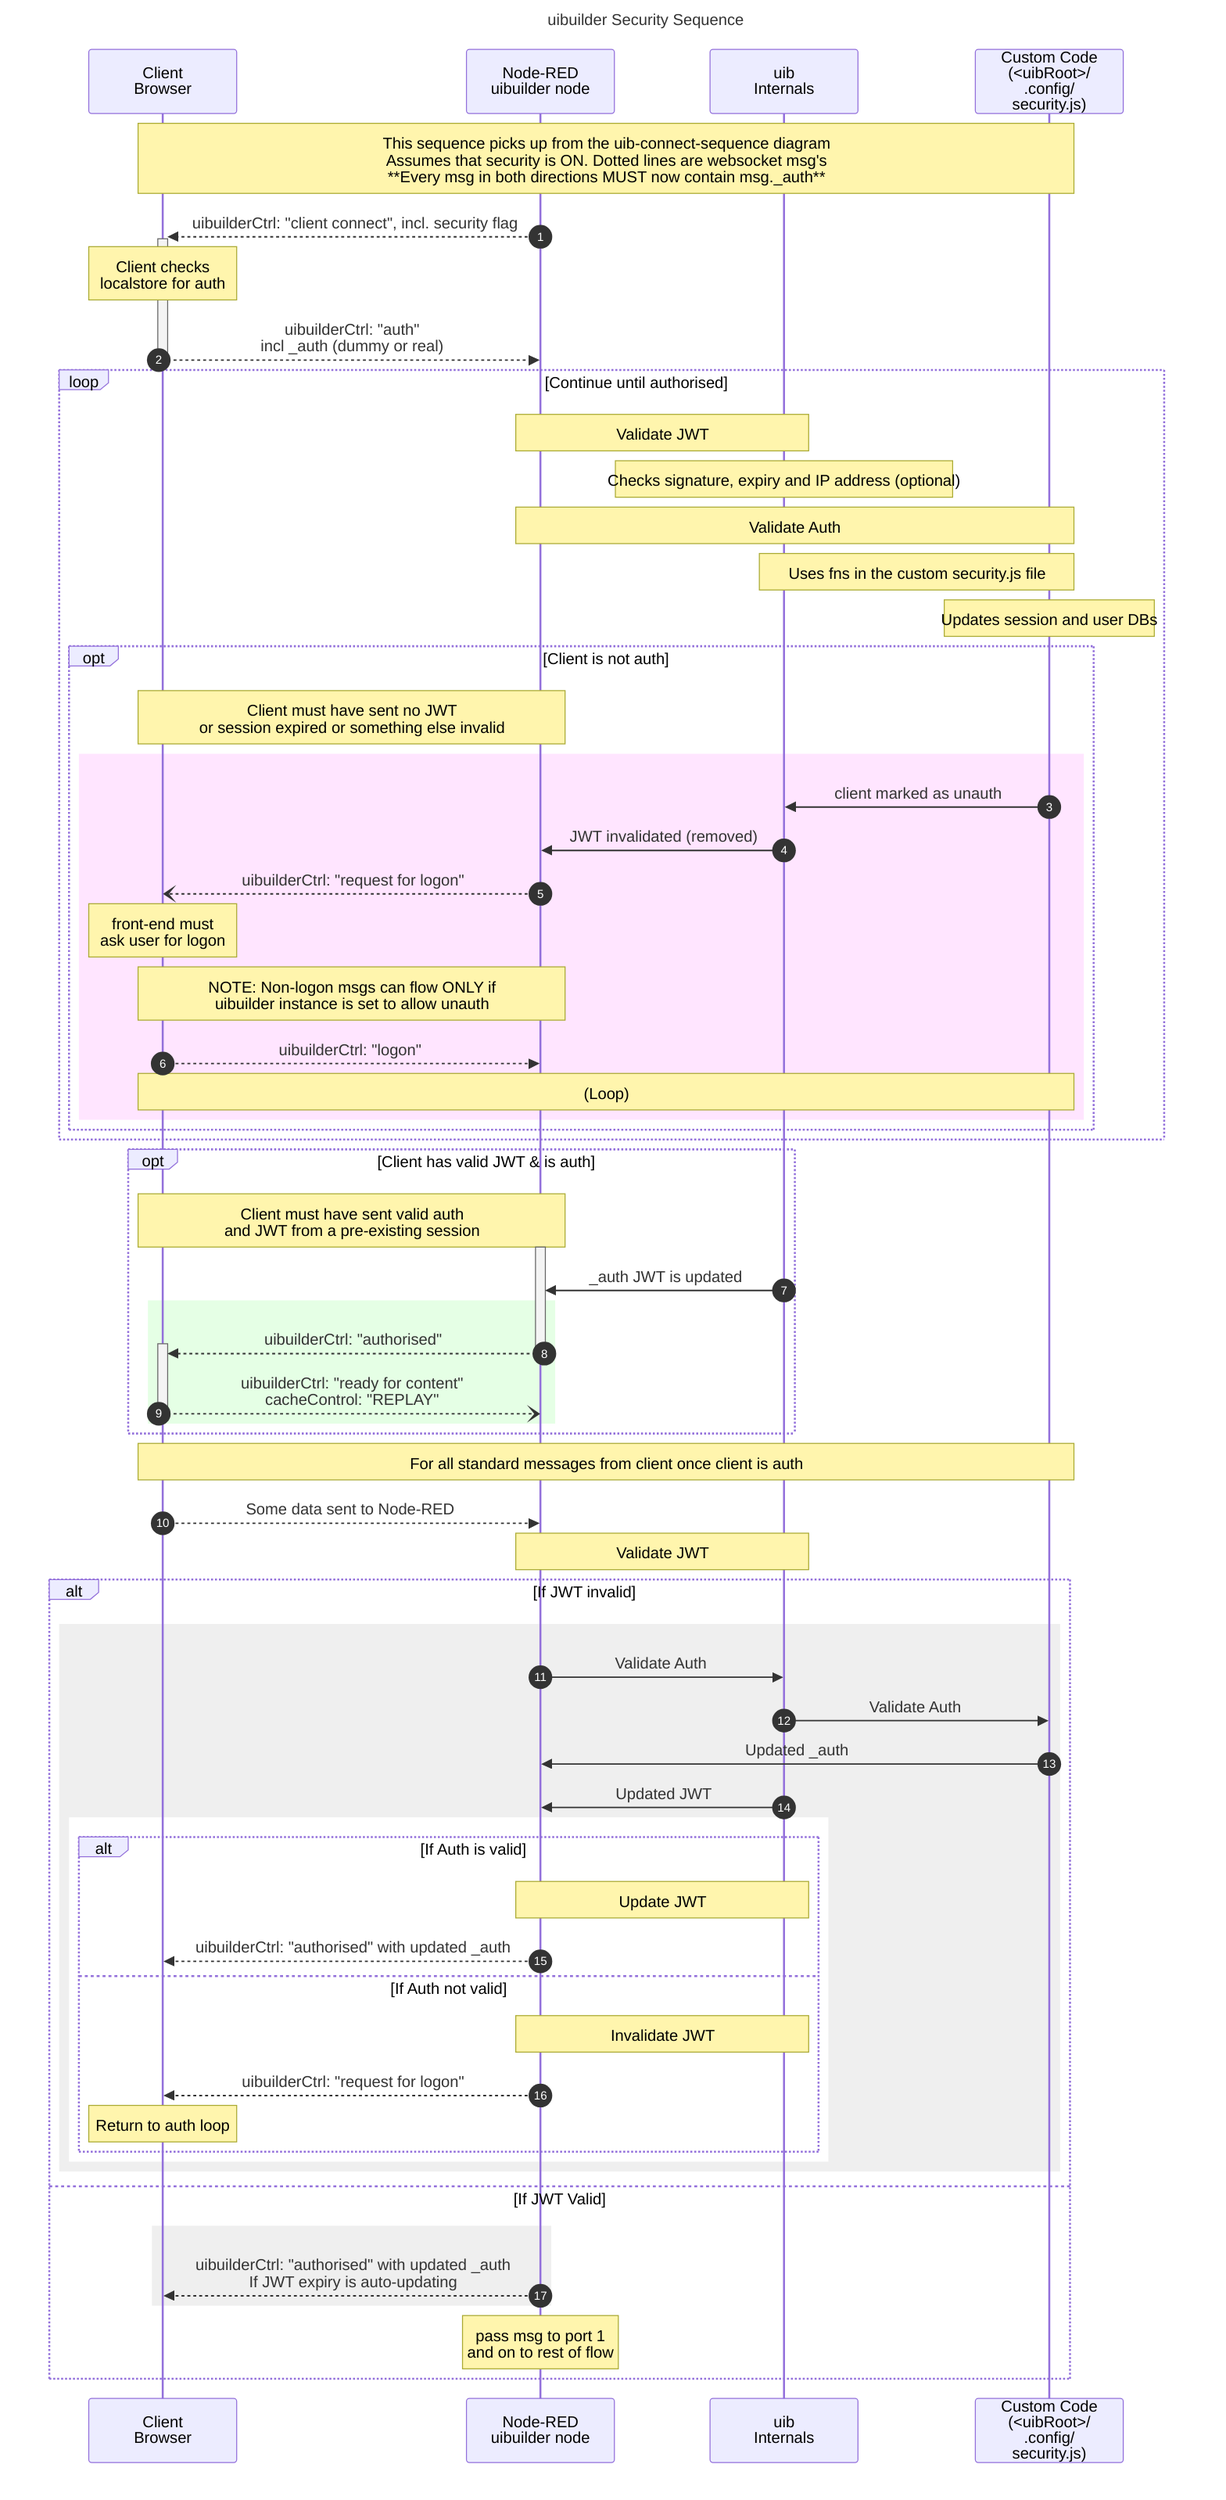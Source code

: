 sequenceDiagram
    %% https://mermaid-js.github.io/mermaid-live-editor/edit
    %% https://mermaid-js.github.io/mermaid/#/sequenceDiagram?id=syntax

    title: uibuilder Security Sequence

    participant client as Client <br> Browser
    participant NR as Node-RED <br> uibuilder node
    participant u as uib <br> Internals
    participant js as Custom Code <br>(<uibRoot>/<br>.config/<br>security.js)

    autonumber

    Note over client,js: This sequence picks up from the uib-connect-sequence diagram<br>Assumes that security is ON. Dotted lines are websocket msg's<br>**Every msg in both directions MUST now contain msg._auth**

    NR-->>+client: uibuilderCtrl: "client connect", incl. security flag

    Note over client: Client checks<br>localstore for auth

    client-->>-NR: uibuilderCtrl: "auth"<br> incl _auth (dummy or real)

    loop Continue until authorised

        Note over NR,u: Validate JWT
        Note over u: Checks signature, expiry and IP address (optional)

        Note over NR,js: Validate Auth
        Note over u,js: Uses fns in the custom security.js file
        Note over js: Updates session and user DBs

        opt Client is not auth
            Note over client,NR: Client must have sent no JWT<br> or session expired or something else invalid
            rect rgba(255, 0, 255, 0.1)
                js->>u: client marked as unauth
                u->>NR: JWT invalidated (removed)
                NR--)client: uibuilderCtrl: "request for logon"
                Note over client: front-end must<br> ask user for logon
                Note over client,NR: NOTE: Non-logon msgs can flow ONLY if<br> uibuilder instance is set to allow unauth
                client-->>NR: uibuilderCtrl: "logon"
                Note over client,js: (Loop)
            end
        end

    end
    opt Client has valid JWT & is auth
        Note over client,NR: Client must have sent valid auth<br> and JWT from a pre-existing session
        activate NR
        u->>NR: _auth JWT is updated
        rect rgba(0, 255, 0, 0.1)
            NR-->>+client: uibuilderCtrl: "authorised"
            deactivate NR
            client--)-NR: uibuilderCtrl: "ready for content"<br> cacheControl: "REPLAY"
        end
    end

    Note over client,js: For all standard messages from client once client is auth

    client-->>NR: Some data sent to Node-RED
    
    Note over NR,u: Validate JWT

    alt If JWT invalid
        rect rgba(100, 100, 100, 0.1)
            NR->>u: Validate Auth
            u->>js: Validate Auth
            js->>NR: Updated _auth
            u->>NR: Updated JWT
            rect rgba(255, 255, 255, 1)
                alt If Auth is valid
                    Note over NR,u: Update JWT
                    NR-->>client: uibuilderCtrl: "authorised" with updated _auth
                else If Auth not valid
                    Note over NR,u: Invalidate JWT
                    NR-->>client: uibuilderCtrl: "request for logon"
                    Note over client: Return to auth loop
                end
            end
        end
    else If JWT Valid
        rect rgba(100, 100, 100, 0.1)
            NR-->>client: uibuilderCtrl: "authorised" with updated _auth<br>If JWT expiry is auto-updating
        end
        Note over NR: pass msg to port 1<br> and on to rest of flow
    end